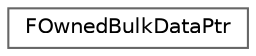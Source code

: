 digraph "Graphical Class Hierarchy"
{
 // INTERACTIVE_SVG=YES
 // LATEX_PDF_SIZE
  bgcolor="transparent";
  edge [fontname=Helvetica,fontsize=10,labelfontname=Helvetica,labelfontsize=10];
  node [fontname=Helvetica,fontsize=10,shape=box,height=0.2,width=0.4];
  rankdir="LR";
  Node0 [id="Node000000",label="FOwnedBulkDataPtr",height=0.2,width=0.4,color="grey40", fillcolor="white", style="filled",URL="$d2/dc6/structFOwnedBulkDataPtr.html",tooltip="@documentation"];
}
